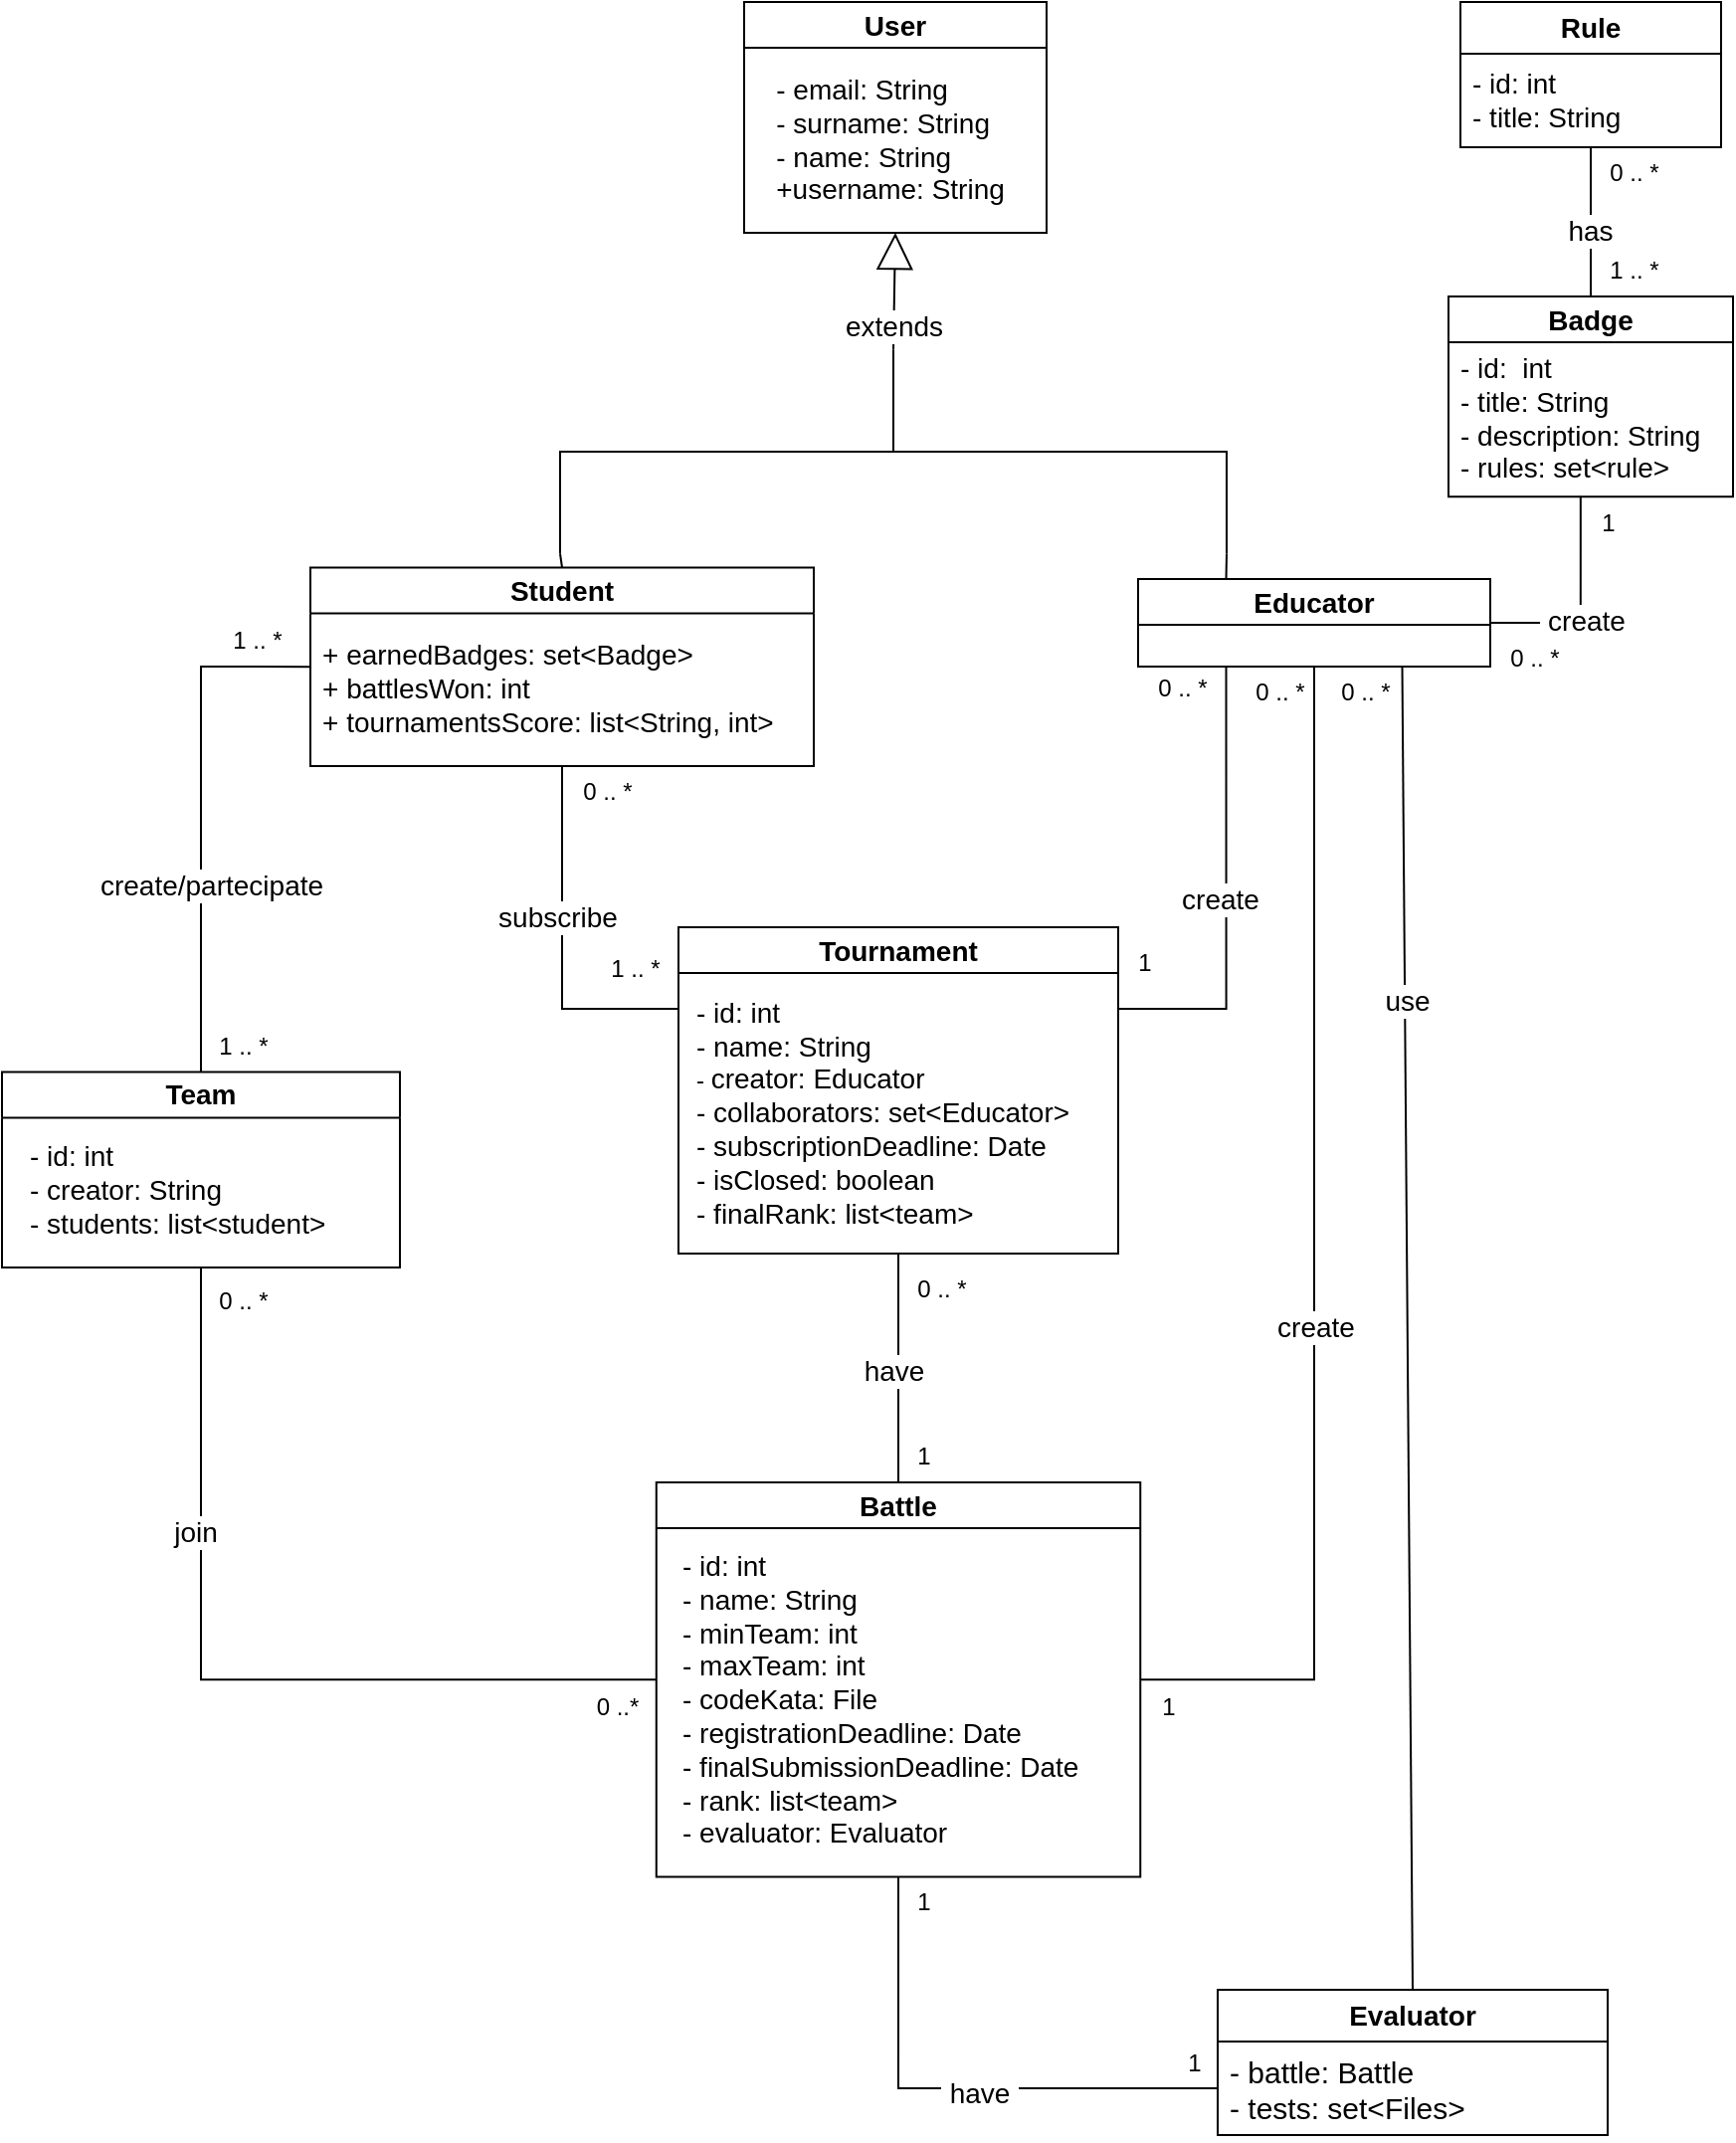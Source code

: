 <mxfile version="22.1.3" type="device">
  <diagram id="C5RBs43oDa-KdzZeNtuy" name="Page-1">
    <mxGraphModel dx="1450" dy="574" grid="0" gridSize="10" guides="1" tooltips="1" connect="1" arrows="1" fold="1" page="0" pageScale="1" pageWidth="827" pageHeight="1169" math="0" shadow="0">
      <root>
        <mxCell id="WIyWlLk6GJQsqaUBKTNV-0" />
        <mxCell id="WIyWlLk6GJQsqaUBKTNV-1" parent="WIyWlLk6GJQsqaUBKTNV-0" />
        <mxCell id="E8Huc1iyoqKieG4LwPIf-0" value="&lt;font style=&quot;font-size: 14px;&quot;&gt;User&lt;/font&gt;" style="swimlane;whiteSpace=wrap;html=1;startSize=23;rounded=0;labelBackgroundColor=none;" parent="WIyWlLk6GJQsqaUBKTNV-1" vertex="1">
          <mxGeometry x="250" y="92" width="152" height="116" as="geometry" />
        </mxCell>
        <mxCell id="E8Huc1iyoqKieG4LwPIf-5" value="&lt;div style=&quot;text-align: left;&quot;&gt;&lt;span style=&quot;font-size: 14px; background-color: initial;&quot;&gt;- email: String&amp;nbsp;&lt;/span&gt;&lt;/div&gt;&lt;font style=&quot;font-size: 14px;&quot;&gt;&lt;div style=&quot;text-align: left;&quot;&gt;&lt;span style=&quot;background-color: initial;&quot;&gt;- surname: String&lt;/span&gt;&lt;/div&gt;&lt;div style=&quot;text-align: left;&quot;&gt;&lt;span style=&quot;background-color: initial;&quot;&gt;- name: String&lt;/span&gt;&lt;/div&gt;&lt;div style=&quot;text-align: left;&quot;&gt;&lt;span style=&quot;background-color: initial;&quot;&gt;+username: String&lt;/span&gt;&lt;/div&gt;&lt;/font&gt;" style="text;html=1;align=center;verticalAlign=middle;resizable=0;points=[];autosize=1;strokeColor=none;fillColor=none;rounded=0;labelBackgroundColor=none;" parent="E8Huc1iyoqKieG4LwPIf-0" vertex="1">
          <mxGeometry x="6" y="29" width="133" height="79" as="geometry" />
        </mxCell>
        <mxCell id="E8Huc1iyoqKieG4LwPIf-7" value="&lt;font style=&quot;font-size: 14px;&quot;&gt;Student&lt;/font&gt;" style="swimlane;whiteSpace=wrap;html=1;rounded=0;labelBackgroundColor=none;" parent="WIyWlLk6GJQsqaUBKTNV-1" vertex="1">
          <mxGeometry x="32" y="376.25" width="253" height="99.75" as="geometry" />
        </mxCell>
        <mxCell id="i6q1TH49dpJsPKsCkJf4-56" value="&lt;font style=&quot;font-size: 14px;&quot;&gt;+ earnedBadges: set&amp;lt;Badge&amp;gt;&lt;br&gt;+ battlesWon: int&lt;br&gt;+ tournamentsScore: list&amp;lt;String, int&amp;gt;&lt;br&gt;&lt;/font&gt;" style="text;html=1;align=left;verticalAlign=middle;resizable=0;points=[];autosize=1;strokeColor=none;fillColor=none;rounded=0;labelBackgroundColor=none;" parent="E8Huc1iyoqKieG4LwPIf-7" vertex="1">
          <mxGeometry x="4" y="29.5" width="245" height="62" as="geometry" />
        </mxCell>
        <mxCell id="E8Huc1iyoqKieG4LwPIf-13" value="&lt;font style=&quot;font-size: 14px;&quot;&gt;Educator&lt;/font&gt;" style="swimlane;whiteSpace=wrap;html=1;rounded=0;labelBackgroundColor=none;" parent="WIyWlLk6GJQsqaUBKTNV-1" vertex="1">
          <mxGeometry x="448" y="382" width="177" height="44" as="geometry" />
        </mxCell>
        <mxCell id="E8Huc1iyoqKieG4LwPIf-16" value="&lt;font style=&quot;font-size: 14px;&quot;&gt;extends&lt;/font&gt;" style="endArrow=block;endSize=16;endFill=0;html=1;rounded=0;entryX=0.5;entryY=1;entryDx=0;entryDy=0;exitX=0;exitY=0.5;exitDx=0;exitDy=0;exitPerimeter=0;labelBackgroundColor=default;fontColor=default;" parent="WIyWlLk6GJQsqaUBKTNV-1" source="i6q1TH49dpJsPKsCkJf4-7" target="E8Huc1iyoqKieG4LwPIf-0" edge="1">
          <mxGeometry x="-0.6" width="160" relative="1" as="geometry">
            <mxPoint x="324.0" y="328.0" as="sourcePoint" />
            <mxPoint x="356" y="347" as="targetPoint" />
            <Array as="points" />
            <mxPoint as="offset" />
          </mxGeometry>
        </mxCell>
        <mxCell id="E8Huc1iyoqKieG4LwPIf-17" value="&lt;font style=&quot;font-size: 14px;&quot;&gt;Tournament&lt;/font&gt;" style="swimlane;whiteSpace=wrap;html=1;rounded=0;labelBackgroundColor=none;" parent="WIyWlLk6GJQsqaUBKTNV-1" vertex="1">
          <mxGeometry x="217" y="557" width="221" height="164" as="geometry">
            <mxRectangle x="295" y="587" width="115" height="29" as="alternateBounds" />
          </mxGeometry>
        </mxCell>
        <mxCell id="E8Huc1iyoqKieG4LwPIf-18" value="&lt;font style=&quot;&quot;&gt;&lt;span style=&quot;font-size: 14px;&quot;&gt;- id: int&lt;/span&gt;&lt;br&gt;&lt;span style=&quot;font-size: 14px;&quot;&gt;- name: String&lt;br&gt;&lt;/span&gt;- &lt;font style=&quot;font-size: 14px;&quot;&gt;creator: Educator&lt;br&gt;&lt;/font&gt;&lt;font style=&quot;font-size: 14px;&quot;&gt;- collaborators: set&amp;lt;Educator&amp;gt;&lt;/font&gt;&lt;br&gt;&lt;div style=&quot;&quot;&gt;&lt;span style=&quot;font-size: 14px;&quot;&gt;- subscriptionDeadline: Date&lt;/span&gt;&lt;/div&gt;&lt;div style=&quot;&quot;&gt;&lt;span style=&quot;font-size: 14px;&quot;&gt;- isClosed: boolean&lt;/span&gt;&lt;/div&gt;&lt;div style=&quot;&quot;&gt;&lt;span style=&quot;font-size: 14px;&quot;&gt;- finalRank: list&amp;lt;team&amp;gt;&lt;/span&gt;&lt;/div&gt;&lt;/font&gt;" style="text;html=1;align=left;verticalAlign=middle;resizable=0;points=[];autosize=1;strokeColor=none;fillColor=none;rounded=0;labelBackgroundColor=none;" parent="E8Huc1iyoqKieG4LwPIf-17" vertex="1">
          <mxGeometry x="6.5" y="28" width="206" height="130" as="geometry" />
        </mxCell>
        <mxCell id="E8Huc1iyoqKieG4LwPIf-22" value="" style="endArrow=none;html=1;rounded=0;entryX=0.5;entryY=1;entryDx=0;entryDy=0;exitX=0;exitY=0.25;exitDx=0;exitDy=0;enumerate=0;metaEdit=0;bendable=1;labelBackgroundColor=none;fontColor=default;edgeStyle=orthogonalEdgeStyle;" parent="WIyWlLk6GJQsqaUBKTNV-1" source="E8Huc1iyoqKieG4LwPIf-17" target="E8Huc1iyoqKieG4LwPIf-7" edge="1">
          <mxGeometry width="50" height="50" relative="1" as="geometry">
            <mxPoint x="191" y="501.75" as="sourcePoint" />
            <mxPoint x="371" y="481.75" as="targetPoint" />
          </mxGeometry>
        </mxCell>
        <mxCell id="i6q1TH49dpJsPKsCkJf4-14" value="subscribe" style="edgeLabel;html=1;align=center;verticalAlign=middle;resizable=0;points=[];fontSize=14;rounded=0;labelBackgroundColor=default;" parent="E8Huc1iyoqKieG4LwPIf-22" vertex="1" connectable="0">
          <mxGeometry x="0.146" y="3" relative="1" as="geometry">
            <mxPoint y="-1" as="offset" />
          </mxGeometry>
        </mxCell>
        <mxCell id="E8Huc1iyoqKieG4LwPIf-24" value="1 .. *" style="text;html=1;align=center;verticalAlign=middle;resizable=0;points=[];autosize=1;strokeColor=none;fillColor=none;rounded=0;labelBackgroundColor=none;" parent="WIyWlLk6GJQsqaUBKTNV-1" vertex="1">
          <mxGeometry x="173" y="565" width="43" height="26" as="geometry" />
        </mxCell>
        <mxCell id="E8Huc1iyoqKieG4LwPIf-26" value="" style="endArrow=none;html=1;rounded=0;entryX=0.25;entryY=1;entryDx=0;entryDy=0;exitX=1;exitY=0.25;exitDx=0;exitDy=0;arcSize=20;labelBackgroundColor=none;fontColor=default;edgeStyle=orthogonalEdgeStyle;" parent="WIyWlLk6GJQsqaUBKTNV-1" source="E8Huc1iyoqKieG4LwPIf-17" target="E8Huc1iyoqKieG4LwPIf-13" edge="1">
          <mxGeometry width="50" height="50" relative="1" as="geometry">
            <mxPoint x="511" y="471.75" as="sourcePoint" />
            <mxPoint x="561" y="421.75" as="targetPoint" />
          </mxGeometry>
        </mxCell>
        <mxCell id="i6q1TH49dpJsPKsCkJf4-12" value="create" style="edgeLabel;html=1;align=center;verticalAlign=middle;resizable=0;points=[];fontSize=14;rounded=0;labelBackgroundColor=default;" parent="E8Huc1iyoqKieG4LwPIf-26" vertex="1" connectable="0">
          <mxGeometry x="-0.024" y="4" relative="1" as="geometry">
            <mxPoint y="1" as="offset" />
          </mxGeometry>
        </mxCell>
        <mxCell id="E8Huc1iyoqKieG4LwPIf-28" value="1" style="text;html=1;align=center;verticalAlign=middle;resizable=0;points=[];autosize=1;strokeColor=none;fillColor=none;rounded=0;labelBackgroundColor=none;" parent="WIyWlLk6GJQsqaUBKTNV-1" vertex="1">
          <mxGeometry x="438" y="562" width="25" height="26" as="geometry" />
        </mxCell>
        <mxCell id="E8Huc1iyoqKieG4LwPIf-32" value="&lt;font style=&quot;font-size: 14px;&quot;&gt;Battle&lt;/font&gt;" style="swimlane;whiteSpace=wrap;html=1;rounded=0;labelBackgroundColor=none;" parent="WIyWlLk6GJQsqaUBKTNV-1" vertex="1">
          <mxGeometry x="205.88" y="836" width="243.25" height="198.25" as="geometry" />
        </mxCell>
        <mxCell id="E8Huc1iyoqKieG4LwPIf-40" value="&lt;font style=&quot;font-size: 14px;&quot;&gt;- id: int&lt;br&gt;- name: String&lt;br&gt;- minTeam: int&lt;br&gt;- maxTeam: int&lt;br&gt;- codeKata: File&lt;br&gt;- registrationDeadline: Date&lt;br&gt;- finalSubmissionDeadline: Date&lt;br&gt;- rank: list&amp;lt;team&amp;gt;&lt;br&gt;- evaluator: Evaluator&lt;br&gt;&lt;/font&gt;" style="text;html=1;align=left;verticalAlign=middle;resizable=0;points=[];autosize=1;strokeColor=none;fillColor=none;rounded=0;labelBackgroundColor=none;" parent="E8Huc1iyoqKieG4LwPIf-32" vertex="1">
          <mxGeometry x="11.25" y="27" width="217" height="163" as="geometry" />
        </mxCell>
        <mxCell id="E8Huc1iyoqKieG4LwPIf-33" value="" style="endArrow=none;html=1;rounded=0;entryX=0.5;entryY=1;entryDx=0;entryDy=0;exitX=0.5;exitY=0;exitDx=0;exitDy=0;labelBackgroundColor=none;fontColor=default;" parent="WIyWlLk6GJQsqaUBKTNV-1" source="E8Huc1iyoqKieG4LwPIf-32" target="E8Huc1iyoqKieG4LwPIf-17" edge="1">
          <mxGeometry width="50" height="50" relative="1" as="geometry">
            <mxPoint x="264" y="886.75" as="sourcePoint" />
            <mxPoint x="314" y="836.75" as="targetPoint" />
          </mxGeometry>
        </mxCell>
        <mxCell id="i6q1TH49dpJsPKsCkJf4-25" value="have&lt;font style=&quot;font-size: 14px;&quot;&gt;&lt;br style=&quot;font-size: 14px;&quot;&gt;&lt;/font&gt;" style="edgeLabel;html=1;align=center;verticalAlign=middle;resizable=0;points=[];fontSize=14;rounded=0;labelBackgroundColor=default;" parent="E8Huc1iyoqKieG4LwPIf-33" vertex="1" connectable="0">
          <mxGeometry x="-0.029" y="3" relative="1" as="geometry">
            <mxPoint as="offset" />
          </mxGeometry>
        </mxCell>
        <mxCell id="E8Huc1iyoqKieG4LwPIf-35" value="0 .. *" style="text;html=1;align=center;verticalAlign=middle;resizable=0;points=[];autosize=1;strokeColor=none;fillColor=none;rounded=0;labelBackgroundColor=none;" parent="WIyWlLk6GJQsqaUBKTNV-1" vertex="1">
          <mxGeometry x="327" y="726" width="43" height="26" as="geometry" />
        </mxCell>
        <mxCell id="E8Huc1iyoqKieG4LwPIf-36" value="1" style="text;html=1;align=center;verticalAlign=middle;resizable=0;points=[];autosize=1;strokeColor=none;fillColor=none;rounded=0;labelBackgroundColor=none;" parent="WIyWlLk6GJQsqaUBKTNV-1" vertex="1">
          <mxGeometry x="327" y="810" width="25" height="26" as="geometry" />
        </mxCell>
        <mxCell id="E8Huc1iyoqKieG4LwPIf-49" value="&lt;font style=&quot;font-size: 14px;&quot;&gt;Team&lt;/font&gt;" style="swimlane;whiteSpace=wrap;html=1;startSize=23;rounded=0;labelBackgroundColor=none;" parent="WIyWlLk6GJQsqaUBKTNV-1" vertex="1">
          <mxGeometry x="-123" y="629.75" width="200" height="98.25" as="geometry" />
        </mxCell>
        <mxCell id="i6q1TH49dpJsPKsCkJf4-35" value="&lt;font style=&quot;font-size: 14px;&quot;&gt;- id: int&lt;br&gt;- creator: String&lt;br&gt;- students: list&amp;lt;student&amp;gt;&lt;/font&gt;" style="text;html=1;align=left;verticalAlign=middle;resizable=0;points=[];autosize=1;strokeColor=none;fillColor=none;rounded=0;labelBackgroundColor=none;" parent="E8Huc1iyoqKieG4LwPIf-49" vertex="1">
          <mxGeometry x="12" y="28.25" width="167" height="62" as="geometry" />
        </mxCell>
        <mxCell id="E8Huc1iyoqKieG4LwPIf-50" value="" style="endArrow=none;html=1;rounded=0;entryX=0;entryY=0.5;entryDx=0;entryDy=0;exitX=0.5;exitY=0;exitDx=0;exitDy=0;labelBackgroundColor=none;fontColor=default;" parent="WIyWlLk6GJQsqaUBKTNV-1" source="E8Huc1iyoqKieG4LwPIf-49" target="E8Huc1iyoqKieG4LwPIf-7" edge="1">
          <mxGeometry width="50" height="50" relative="1" as="geometry">
            <mxPoint x="-9" y="391.75" as="sourcePoint" />
            <mxPoint x="41" y="341.75" as="targetPoint" />
            <Array as="points">
              <mxPoint x="-23" y="426" />
            </Array>
          </mxGeometry>
        </mxCell>
        <mxCell id="i6q1TH49dpJsPKsCkJf4-40" value="create/partecipate" style="edgeLabel;html=1;align=center;verticalAlign=middle;resizable=0;points=[];fontSize=14;rounded=0;labelBackgroundColor=default;" parent="E8Huc1iyoqKieG4LwPIf-50" vertex="1" connectable="0">
          <mxGeometry x="-0.269" y="-4" relative="1" as="geometry">
            <mxPoint x="1" as="offset" />
          </mxGeometry>
        </mxCell>
        <mxCell id="E8Huc1iyoqKieG4LwPIf-51" value="1 .. *" style="text;html=1;align=center;verticalAlign=middle;resizable=0;points=[];autosize=1;strokeColor=none;fillColor=none;rounded=0;labelBackgroundColor=none;" parent="WIyWlLk6GJQsqaUBKTNV-1" vertex="1">
          <mxGeometry x="-17" y="400" width="43" height="26" as="geometry" />
        </mxCell>
        <mxCell id="E8Huc1iyoqKieG4LwPIf-56" value="0 ..*" style="text;html=1;align=center;verticalAlign=middle;resizable=0;points=[];autosize=1;strokeColor=none;fillColor=none;rounded=0;labelBackgroundColor=none;" parent="WIyWlLk6GJQsqaUBKTNV-1" vertex="1">
          <mxGeometry x="166.88" y="936" width="39" height="26" as="geometry" />
        </mxCell>
        <mxCell id="i6q1TH49dpJsPKsCkJf4-57" style="rounded=0;orthogonalLoop=1;jettySize=auto;html=1;exitX=0.5;exitY=0;exitDx=0;exitDy=0;endArrow=none;endFill=0;labelBackgroundColor=none;fontColor=default;" parent="WIyWlLk6GJQsqaUBKTNV-1" source="E8Huc1iyoqKieG4LwPIf-62" target="i6q1TH49dpJsPKsCkJf4-53" edge="1">
          <mxGeometry relative="1" as="geometry">
            <mxPoint x="674" y="162" as="targetPoint" />
          </mxGeometry>
        </mxCell>
        <mxCell id="i6q1TH49dpJsPKsCkJf4-79" value="has" style="edgeLabel;html=1;align=center;verticalAlign=middle;resizable=0;points=[];fontSize=14;" parent="i6q1TH49dpJsPKsCkJf4-57" vertex="1" connectable="0">
          <mxGeometry x="-0.116" y="1" relative="1" as="geometry">
            <mxPoint as="offset" />
          </mxGeometry>
        </mxCell>
        <mxCell id="i6q1TH49dpJsPKsCkJf4-77" style="rounded=0;orthogonalLoop=1;jettySize=auto;html=1;endArrow=none;endFill=0;exitX=0.449;exitY=0.997;exitDx=0;exitDy=0;exitPerimeter=0;entryX=1;entryY=0.5;entryDx=0;entryDy=0;edgeStyle=orthogonalEdgeStyle;" parent="WIyWlLk6GJQsqaUBKTNV-1" source="i6q1TH49dpJsPKsCkJf4-23" target="E8Huc1iyoqKieG4LwPIf-13" edge="1">
          <mxGeometry relative="1" as="geometry">
            <mxPoint x="627" y="329" as="sourcePoint" />
            <mxPoint x="712" y="342" as="targetPoint" />
          </mxGeometry>
        </mxCell>
        <mxCell id="i6q1TH49dpJsPKsCkJf4-78" value="&amp;nbsp;create&amp;nbsp;" style="edgeLabel;html=1;align=center;verticalAlign=middle;resizable=0;points=[];fontSize=14;" parent="i6q1TH49dpJsPKsCkJf4-77" vertex="1" connectable="0">
          <mxGeometry x="0.142" y="2" relative="1" as="geometry">
            <mxPoint as="offset" />
          </mxGeometry>
        </mxCell>
        <mxCell id="E8Huc1iyoqKieG4LwPIf-62" value="&lt;font style=&quot;font-size: 14px;&quot;&gt;Badge&lt;/font&gt;" style="swimlane;whiteSpace=wrap;html=1;rounded=0;labelBackgroundColor=none;" parent="WIyWlLk6GJQsqaUBKTNV-1" vertex="1">
          <mxGeometry x="604" y="240" width="143" height="100.63" as="geometry" />
        </mxCell>
        <mxCell id="i6q1TH49dpJsPKsCkJf4-23" value="&lt;font style=&quot;font-size: 14px;&quot;&gt;- id:&amp;nbsp; int&lt;br&gt;- title: String&lt;br&gt;- description: String&lt;br&gt;- rules: set&amp;lt;rule&amp;gt;&lt;br&gt;&lt;/font&gt;" style="text;html=1;align=left;verticalAlign=middle;resizable=0;points=[];autosize=1;strokeColor=none;fillColor=none;rounded=0;labelBackgroundColor=none;" parent="E8Huc1iyoqKieG4LwPIf-62" vertex="1">
          <mxGeometry x="4" y="21.63" width="139" height="79" as="geometry" />
        </mxCell>
        <mxCell id="E8Huc1iyoqKieG4LwPIf-70" value="0 .. *" style="text;html=1;align=center;verticalAlign=middle;resizable=0;points=[];autosize=1;strokeColor=none;fillColor=none;rounded=0;labelBackgroundColor=none;" parent="WIyWlLk6GJQsqaUBKTNV-1" vertex="1">
          <mxGeometry x="159" y="476" width="43" height="26" as="geometry" />
        </mxCell>
        <mxCell id="E8Huc1iyoqKieG4LwPIf-72" value="0 .. *" style="text;html=1;align=center;verticalAlign=middle;resizable=0;points=[];autosize=1;strokeColor=none;fillColor=none;rounded=0;labelBackgroundColor=none;" parent="WIyWlLk6GJQsqaUBKTNV-1" vertex="1">
          <mxGeometry x="448" y="423.75" width="43" height="26" as="geometry" />
        </mxCell>
        <mxCell id="E8Huc1iyoqKieG4LwPIf-85" value="1 .. *" style="text;html=1;align=center;verticalAlign=middle;resizable=0;points=[];autosize=1;strokeColor=none;fillColor=none;rounded=0;labelBackgroundColor=none;" parent="WIyWlLk6GJQsqaUBKTNV-1" vertex="1">
          <mxGeometry x="-24" y="603.75" width="43" height="26" as="geometry" />
        </mxCell>
        <mxCell id="E8Huc1iyoqKieG4LwPIf-108" value="" style="endArrow=none;html=1;rounded=0;exitX=0;exitY=0.5;exitDx=0;exitDy=0;entryX=0.5;entryY=1;entryDx=0;entryDy=0;labelBackgroundColor=none;fontColor=default;edgeStyle=orthogonalEdgeStyle;" parent="WIyWlLk6GJQsqaUBKTNV-1" source="E8Huc1iyoqKieG4LwPIf-32" target="E8Huc1iyoqKieG4LwPIf-49" edge="1">
          <mxGeometry width="50" height="50" relative="1" as="geometry">
            <mxPoint x="141" y="831.75" as="sourcePoint" />
            <mxPoint x="-719" y="421.75" as="targetPoint" />
          </mxGeometry>
        </mxCell>
        <mxCell id="i6q1TH49dpJsPKsCkJf4-34" value="join" style="edgeLabel;html=1;align=center;verticalAlign=middle;resizable=0;points=[];fontSize=14;rounded=0;labelBackgroundColor=default;" parent="E8Huc1iyoqKieG4LwPIf-108" vertex="1" connectable="0">
          <mxGeometry x="0.389" y="3" relative="1" as="geometry">
            <mxPoint as="offset" />
          </mxGeometry>
        </mxCell>
        <mxCell id="i6q1TH49dpJsPKsCkJf4-41" style="edgeStyle=orthogonalEdgeStyle;rounded=0;orthogonalLoop=1;jettySize=auto;html=1;exitX=1;exitY=0;exitDx=0;exitDy=0;exitPerimeter=0;horizontal=1;strokeColor=none;entryX=1;entryY=0.001;entryDx=0;entryDy=0;entryPerimeter=0;labelBackgroundColor=none;fontColor=default;" parent="WIyWlLk6GJQsqaUBKTNV-1" source="i6q1TH49dpJsPKsCkJf4-7" target="i6q1TH49dpJsPKsCkJf4-7" edge="1">
          <mxGeometry relative="1" as="geometry" />
        </mxCell>
        <mxCell id="i6q1TH49dpJsPKsCkJf4-44" style="rounded=0;orthogonalLoop=1;jettySize=auto;html=1;exitX=1;exitY=0;exitDx=0;exitDy=0;exitPerimeter=0;entryX=0.25;entryY=0;entryDx=0;entryDy=0;endArrow=none;endFill=0;labelBackgroundColor=none;fontColor=default;" parent="WIyWlLk6GJQsqaUBKTNV-1" source="i6q1TH49dpJsPKsCkJf4-7" target="E8Huc1iyoqKieG4LwPIf-13" edge="1">
          <mxGeometry relative="1" as="geometry" />
        </mxCell>
        <mxCell id="i6q1TH49dpJsPKsCkJf4-45" style="rounded=0;orthogonalLoop=1;jettySize=auto;html=1;exitX=1;exitY=1;exitDx=0;exitDy=0;exitPerimeter=0;entryX=0.5;entryY=0;entryDx=0;entryDy=0;endArrow=none;endFill=0;labelBackgroundColor=none;fontColor=default;" parent="WIyWlLk6GJQsqaUBKTNV-1" source="i6q1TH49dpJsPKsCkJf4-7" target="E8Huc1iyoqKieG4LwPIf-7" edge="1">
          <mxGeometry relative="1" as="geometry" />
        </mxCell>
        <mxCell id="i6q1TH49dpJsPKsCkJf4-7" value="" style="strokeWidth=1;html=1;shape=mxgraph.flowchart.annotation_2;align=left;labelPosition=right;pointerEvents=1;rotation=90;rounded=0;labelBackgroundColor=none;" parent="WIyWlLk6GJQsqaUBKTNV-1" vertex="1">
          <mxGeometry x="273.75" y="150.5" width="102.5" height="335" as="geometry" />
        </mxCell>
        <mxCell id="i6q1TH49dpJsPKsCkJf4-27" value="0 .. *" style="text;html=1;align=center;verticalAlign=middle;resizable=0;points=[];autosize=1;strokeColor=none;fillColor=none;rounded=0;labelBackgroundColor=none;" parent="WIyWlLk6GJQsqaUBKTNV-1" vertex="1">
          <mxGeometry x="625" y="409" width="43" height="26" as="geometry" />
        </mxCell>
        <mxCell id="i6q1TH49dpJsPKsCkJf4-28" value="1" style="text;html=1;align=center;verticalAlign=middle;resizable=0;points=[];autosize=1;strokeColor=none;fillColor=none;rounded=0;labelBackgroundColor=none;" parent="WIyWlLk6GJQsqaUBKTNV-1" vertex="1">
          <mxGeometry x="671" y="340.63" width="25" height="26" as="geometry" />
        </mxCell>
        <mxCell id="i6q1TH49dpJsPKsCkJf4-31" value="0 .. *" style="text;html=1;align=center;verticalAlign=middle;resizable=0;points=[];autosize=1;strokeColor=none;fillColor=none;rounded=0;labelBackgroundColor=none;" parent="WIyWlLk6GJQsqaUBKTNV-1" vertex="1">
          <mxGeometry x="497" y="426" width="43" height="26" as="geometry" />
        </mxCell>
        <mxCell id="i6q1TH49dpJsPKsCkJf4-33" value="0 .. *" style="text;html=1;align=center;verticalAlign=middle;resizable=0;points=[];autosize=1;strokeColor=none;fillColor=none;rounded=0;labelBackgroundColor=none;" parent="WIyWlLk6GJQsqaUBKTNV-1" vertex="1">
          <mxGeometry x="-24" y="732" width="43" height="26" as="geometry" />
        </mxCell>
        <mxCell id="i6q1TH49dpJsPKsCkJf4-76" style="rounded=0;orthogonalLoop=1;jettySize=auto;html=1;exitX=0.5;exitY=0;exitDx=0;exitDy=0;entryX=0.75;entryY=1;entryDx=0;entryDy=0;endArrow=none;endFill=0;" parent="WIyWlLk6GJQsqaUBKTNV-1" source="i6q1TH49dpJsPKsCkJf4-48" target="E8Huc1iyoqKieG4LwPIf-13" edge="1">
          <mxGeometry relative="1" as="geometry" />
        </mxCell>
        <mxCell id="i6q1TH49dpJsPKsCkJf4-82" value="use" style="edgeLabel;html=1;align=center;verticalAlign=middle;resizable=0;points=[];fontSize=14;" parent="i6q1TH49dpJsPKsCkJf4-76" vertex="1" connectable="0">
          <mxGeometry x="0.495" y="-1" relative="1" as="geometry">
            <mxPoint as="offset" />
          </mxGeometry>
        </mxCell>
        <mxCell id="i6q1TH49dpJsPKsCkJf4-48" value="&lt;font style=&quot;font-size: 14px;&quot;&gt;&lt;b&gt;Evaluator&lt;/b&gt;&lt;/font&gt;" style="swimlane;fontStyle=0;childLayout=stackLayout;horizontal=1;startSize=26;fillColor=none;horizontalStack=0;resizeParent=1;resizeParentMax=0;resizeLast=0;collapsible=1;marginBottom=0;whiteSpace=wrap;html=1;rounded=0;labelBackgroundColor=none;" parent="WIyWlLk6GJQsqaUBKTNV-1" vertex="1">
          <mxGeometry x="488" y="1091" width="196" height="73" as="geometry" />
        </mxCell>
        <mxCell id="i6q1TH49dpJsPKsCkJf4-51" value="&lt;font style=&quot;font-size: 15px;&quot;&gt;- battle: Battle&lt;br&gt;- tests: set&amp;lt;Files&amp;gt;&lt;/font&gt;" style="text;strokeColor=none;fillColor=none;align=left;verticalAlign=top;spacingLeft=4;spacingRight=4;overflow=hidden;rotatable=0;points=[[0,0.5],[1,0.5]];portConstraint=eastwest;whiteSpace=wrap;html=1;rounded=0;labelBackgroundColor=none;" parent="i6q1TH49dpJsPKsCkJf4-48" vertex="1">
          <mxGeometry y="26" width="196" height="47" as="geometry" />
        </mxCell>
        <mxCell id="i6q1TH49dpJsPKsCkJf4-52" value="&lt;font style=&quot;font-size: 14px;&quot;&gt;&lt;b&gt;Rule&lt;/b&gt;&lt;/font&gt;" style="swimlane;fontStyle=0;childLayout=stackLayout;horizontal=1;startSize=26;fillColor=none;horizontalStack=0;resizeParent=1;resizeParentMax=0;resizeLast=0;collapsible=1;marginBottom=0;whiteSpace=wrap;html=1;rounded=0;labelBackgroundColor=none;" parent="WIyWlLk6GJQsqaUBKTNV-1" vertex="1">
          <mxGeometry x="610" y="92" width="131" height="73" as="geometry" />
        </mxCell>
        <mxCell id="i6q1TH49dpJsPKsCkJf4-53" value="&lt;font style=&quot;font-size: 14px;&quot;&gt;- id: int&lt;br&gt;- title: String&lt;/font&gt;" style="text;strokeColor=none;fillColor=none;align=left;verticalAlign=top;spacingLeft=4;spacingRight=4;overflow=hidden;rotatable=0;points=[[0,0.5],[1,0.5]];portConstraint=eastwest;whiteSpace=wrap;html=1;rounded=0;labelBackgroundColor=none;" parent="i6q1TH49dpJsPKsCkJf4-52" vertex="1">
          <mxGeometry y="26" width="131" height="47" as="geometry" />
        </mxCell>
        <mxCell id="i6q1TH49dpJsPKsCkJf4-59" value="0 .. *" style="text;html=1;align=center;verticalAlign=middle;resizable=0;points=[];autosize=1;strokeColor=none;fillColor=none;rounded=0;labelBackgroundColor=none;" parent="WIyWlLk6GJQsqaUBKTNV-1" vertex="1">
          <mxGeometry x="675" y="165" width="43" height="26" as="geometry" />
        </mxCell>
        <mxCell id="i6q1TH49dpJsPKsCkJf4-60" value="1 .. *" style="text;html=1;align=center;verticalAlign=middle;resizable=0;points=[];autosize=1;strokeColor=none;fillColor=none;rounded=0;labelBackgroundColor=none;" parent="WIyWlLk6GJQsqaUBKTNV-1" vertex="1">
          <mxGeometry x="675" y="214" width="43" height="26" as="geometry" />
        </mxCell>
        <mxCell id="i6q1TH49dpJsPKsCkJf4-67" style="rounded=0;hachureGap=4;orthogonalLoop=1;jettySize=auto;html=1;exitX=0;exitY=0.5;exitDx=0;exitDy=0;entryX=0.5;entryY=1;entryDx=0;entryDy=0;fontFamily=Architects Daughter;fontSource=https%3A%2F%2Ffonts.googleapis.com%2Fcss%3Ffamily%3DArchitects%2BDaughter;fontSize=16;edgeStyle=orthogonalEdgeStyle;endArrow=none;endFill=0;labelBackgroundColor=none;fontColor=default;" parent="WIyWlLk6GJQsqaUBKTNV-1" source="i6q1TH49dpJsPKsCkJf4-51" target="E8Huc1iyoqKieG4LwPIf-32" edge="1">
          <mxGeometry relative="1" as="geometry" />
        </mxCell>
        <mxCell id="i6q1TH49dpJsPKsCkJf4-72" value="&amp;nbsp;have&amp;nbsp;" style="edgeLabel;html=1;align=center;verticalAlign=middle;resizable=0;points=[];fontSize=14;" parent="i6q1TH49dpJsPKsCkJf4-67" vertex="1" connectable="0">
          <mxGeometry x="-0.105" y="2" relative="1" as="geometry">
            <mxPoint x="-1" as="offset" />
          </mxGeometry>
        </mxCell>
        <mxCell id="i6q1TH49dpJsPKsCkJf4-74" value="1" style="text;html=1;align=center;verticalAlign=middle;resizable=0;points=[];autosize=1;strokeColor=none;fillColor=none;rounded=0;labelBackgroundColor=none;" parent="WIyWlLk6GJQsqaUBKTNV-1" vertex="1">
          <mxGeometry x="463" y="1114.5" width="25" height="26" as="geometry" />
        </mxCell>
        <mxCell id="i6q1TH49dpJsPKsCkJf4-75" value="1" style="text;html=1;align=center;verticalAlign=middle;resizable=0;points=[];autosize=1;strokeColor=none;fillColor=none;rounded=0;labelBackgroundColor=none;" parent="WIyWlLk6GJQsqaUBKTNV-1" vertex="1">
          <mxGeometry x="327" y="1034.25" width="25" height="26" as="geometry" />
        </mxCell>
        <mxCell id="i6q1TH49dpJsPKsCkJf4-81" value="0 .. *" style="text;html=1;align=center;verticalAlign=middle;resizable=0;points=[];autosize=1;strokeColor=none;fillColor=none;rounded=0;labelBackgroundColor=none;" parent="WIyWlLk6GJQsqaUBKTNV-1" vertex="1">
          <mxGeometry x="540" y="426" width="43" height="26" as="geometry" />
        </mxCell>
        <mxCell id="i6q1TH49dpJsPKsCkJf4-9" value="" style="endArrow=none;html=1;rounded=0;exitX=1;exitY=0.5;exitDx=0;exitDy=0;labelBackgroundColor=none;fontColor=default;entryX=0.5;entryY=1;entryDx=0;entryDy=0;edgeStyle=orthogonalEdgeStyle;" parent="WIyWlLk6GJQsqaUBKTNV-1" source="E8Huc1iyoqKieG4LwPIf-32" target="E8Huc1iyoqKieG4LwPIf-13" edge="1">
          <mxGeometry width="50" height="50" relative="1" as="geometry">
            <mxPoint x="483.24" y="960.98" as="sourcePoint" />
            <mxPoint x="550" y="472" as="targetPoint" />
          </mxGeometry>
        </mxCell>
        <mxCell id="i6q1TH49dpJsPKsCkJf4-26" value="&lt;font style=&quot;font-size: 14px;&quot;&gt;create&lt;/font&gt;" style="edgeLabel;html=1;align=center;verticalAlign=middle;resizable=0;points=[];rounded=0;labelBackgroundColor=default;labelBorderColor=none;" parent="i6q1TH49dpJsPKsCkJf4-9" vertex="1" connectable="0">
          <mxGeometry x="-0.116" relative="1" as="geometry">
            <mxPoint y="-1" as="offset" />
          </mxGeometry>
        </mxCell>
        <mxCell id="i6q1TH49dpJsPKsCkJf4-32" value="1" style="text;html=1;align=center;verticalAlign=middle;resizable=0;points=[];autosize=1;strokeColor=none;fillColor=none;rounded=0;labelBackgroundColor=none;" parent="WIyWlLk6GJQsqaUBKTNV-1" vertex="1">
          <mxGeometry x="450.5" y="936" width="25" height="26" as="geometry" />
        </mxCell>
      </root>
    </mxGraphModel>
  </diagram>
</mxfile>
